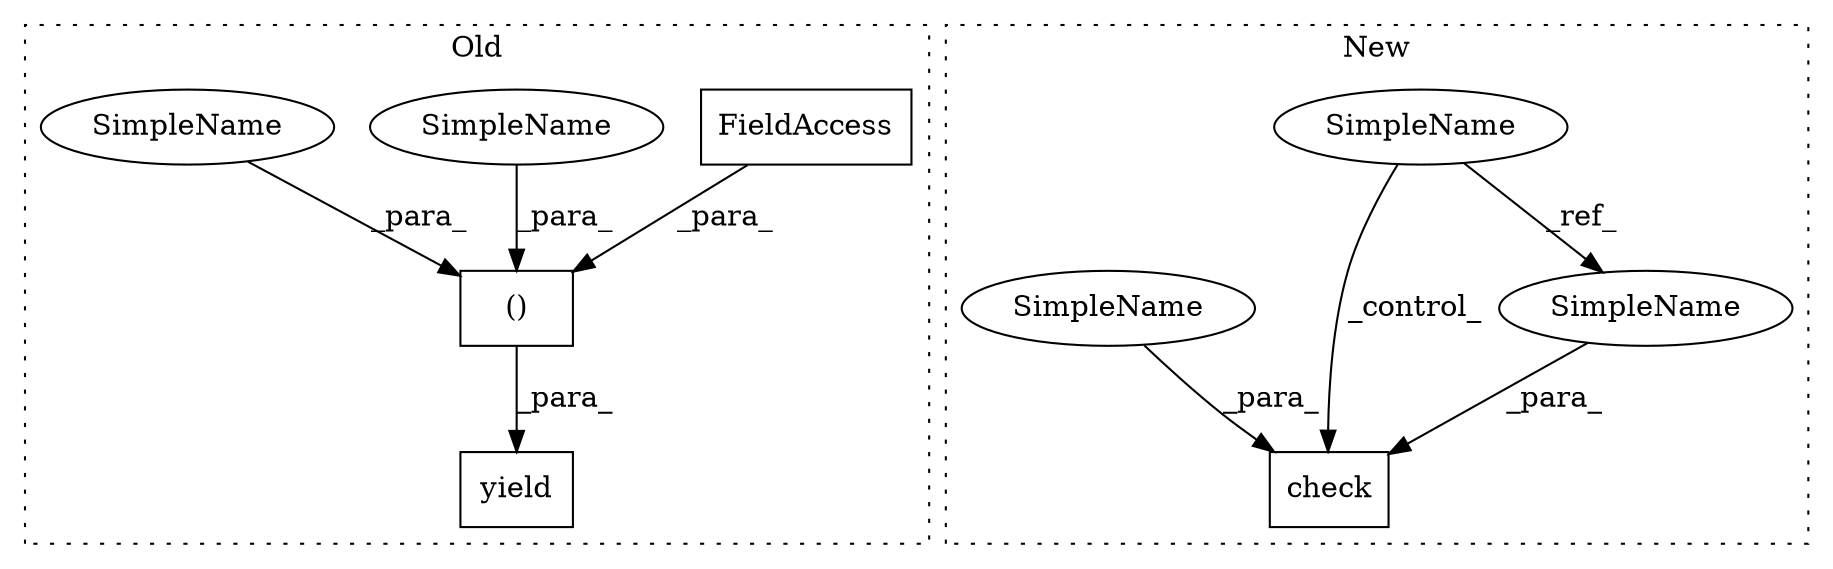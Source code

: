 digraph G {
subgraph cluster0 {
1 [label="()" a="106" s="6727" l="45" shape="box"];
3 [label="FieldAccess" a="22" s="6727" l="5" shape="box"];
4 [label="yield" a="112" s="6711" l="16" shape="box"];
7 [label="SimpleName" a="42" s="6745" l="6" shape="ellipse"];
9 [label="SimpleName" a="42" s="6764" l="8" shape="ellipse"];
label = "Old";
style="dotted";
}
subgraph cluster1 {
2 [label="check" a="32" s="6529,6550" l="6,1" shape="box"];
5 [label="SimpleName" a="42" s="6476" l="8" shape="ellipse"];
6 [label="SimpleName" a="42" s="6542" l="8" shape="ellipse"];
8 [label="SimpleName" a="42" s="6535" l="6" shape="ellipse"];
label = "New";
style="dotted";
}
1 -> 4 [label="_para_"];
3 -> 1 [label="_para_"];
5 -> 6 [label="_ref_"];
5 -> 2 [label="_control_"];
6 -> 2 [label="_para_"];
7 -> 1 [label="_para_"];
8 -> 2 [label="_para_"];
9 -> 1 [label="_para_"];
}